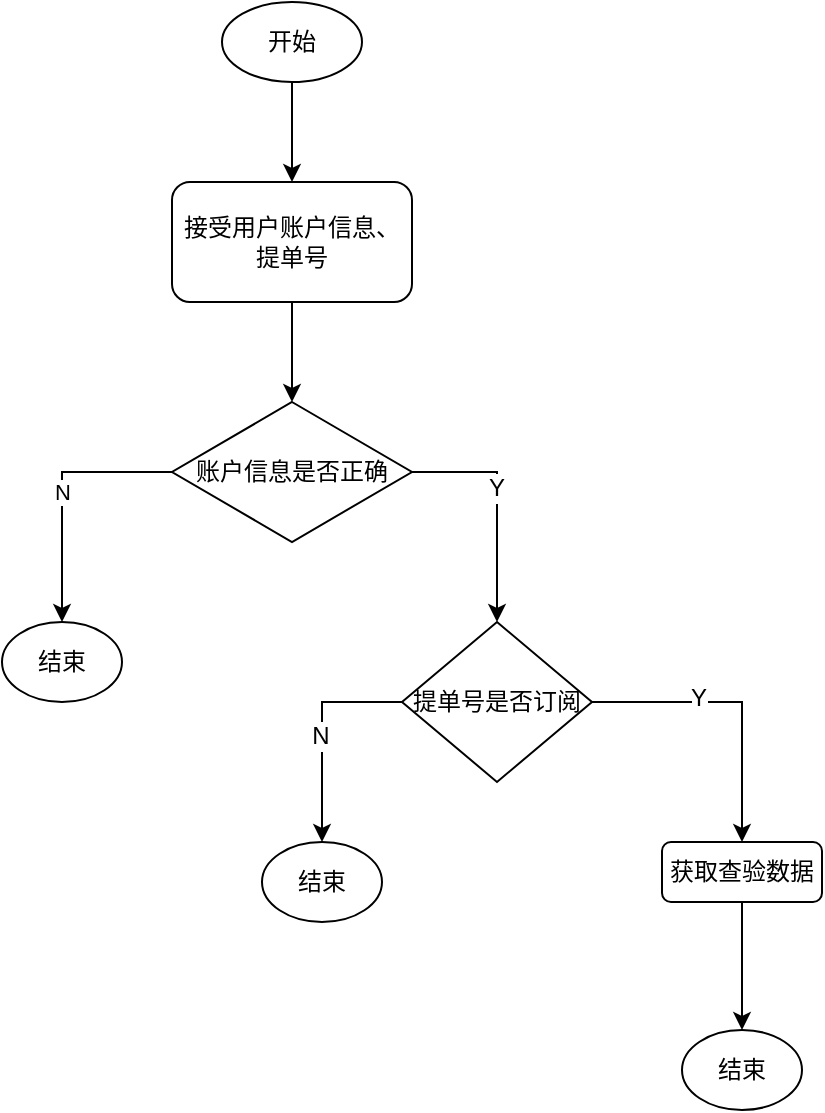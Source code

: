 <mxfile pages="1" version="11.2.4" type="github"><diagram id="dZQliKnXxm5JVcr9Dxdl" name="第 1 页"><mxGraphModel dx="1422" dy="764" grid="1" gridSize="10" guides="1" tooltips="1" connect="1" arrows="1" fold="1" page="1" pageScale="1" pageWidth="827" pageHeight="1169" math="0" shadow="0"><root><mxCell id="0"/><mxCell id="1" parent="0"/><mxCell id="5Ici2t2VKDVN3YT2hoBW-3" style="edgeStyle=orthogonalEdgeStyle;rounded=0;orthogonalLoop=1;jettySize=auto;html=1;exitX=0.5;exitY=1;exitDx=0;exitDy=0;entryX=0.5;entryY=0;entryDx=0;entryDy=0;" edge="1" parent="1" source="5Ici2t2VKDVN3YT2hoBW-1" target="5Ici2t2VKDVN3YT2hoBW-2"><mxGeometry relative="1" as="geometry"/></mxCell><mxCell id="5Ici2t2VKDVN3YT2hoBW-1" value="开始" style="ellipse;whiteSpace=wrap;html=1;" vertex="1" parent="1"><mxGeometry x="310" y="50" width="70" height="40" as="geometry"/></mxCell><mxCell id="5Ici2t2VKDVN3YT2hoBW-5" style="edgeStyle=orthogonalEdgeStyle;rounded=0;orthogonalLoop=1;jettySize=auto;html=1;exitX=0.5;exitY=1;exitDx=0;exitDy=0;entryX=0.5;entryY=0;entryDx=0;entryDy=0;" edge="1" parent="1" source="5Ici2t2VKDVN3YT2hoBW-2" target="5Ici2t2VKDVN3YT2hoBW-4"><mxGeometry relative="1" as="geometry"/></mxCell><mxCell id="5Ici2t2VKDVN3YT2hoBW-2" value="接受用户账户信息、提单号" style="rounded=1;whiteSpace=wrap;html=1;" vertex="1" parent="1"><mxGeometry x="285" y="140" width="120" height="60" as="geometry"/></mxCell><mxCell id="5Ici2t2VKDVN3YT2hoBW-7" value="N" style="edgeStyle=orthogonalEdgeStyle;rounded=0;orthogonalLoop=1;jettySize=auto;html=1;exitX=0;exitY=0.5;exitDx=0;exitDy=0;entryX=0.5;entryY=0;entryDx=0;entryDy=0;" edge="1" parent="1" source="5Ici2t2VKDVN3YT2hoBW-4" target="5Ici2t2VKDVN3YT2hoBW-6"><mxGeometry relative="1" as="geometry"/></mxCell><mxCell id="5Ici2t2VKDVN3YT2hoBW-9" style="edgeStyle=orthogonalEdgeStyle;rounded=0;orthogonalLoop=1;jettySize=auto;html=1;exitX=1;exitY=0.5;exitDx=0;exitDy=0;entryX=0.5;entryY=0;entryDx=0;entryDy=0;" edge="1" parent="1" source="5Ici2t2VKDVN3YT2hoBW-4" target="5Ici2t2VKDVN3YT2hoBW-8"><mxGeometry relative="1" as="geometry"/></mxCell><mxCell id="5Ici2t2VKDVN3YT2hoBW-12" value="Y" style="text;html=1;resizable=0;points=[];align=center;verticalAlign=middle;labelBackgroundColor=#ffffff;" vertex="1" connectable="0" parent="5Ici2t2VKDVN3YT2hoBW-9"><mxGeometry x="-0.288" y="-8" relative="1" as="geometry"><mxPoint as="offset"/></mxGeometry></mxCell><mxCell id="5Ici2t2VKDVN3YT2hoBW-4" value="账户信息是否正确" style="rhombus;whiteSpace=wrap;html=1;" vertex="1" parent="1"><mxGeometry x="285" y="250" width="120" height="70" as="geometry"/></mxCell><mxCell id="5Ici2t2VKDVN3YT2hoBW-6" value="结束" style="ellipse;whiteSpace=wrap;html=1;" vertex="1" parent="1"><mxGeometry x="200" y="360" width="60" height="40" as="geometry"/></mxCell><mxCell id="5Ici2t2VKDVN3YT2hoBW-11" style="edgeStyle=orthogonalEdgeStyle;rounded=0;orthogonalLoop=1;jettySize=auto;html=1;exitX=0;exitY=0.5;exitDx=0;exitDy=0;entryX=0.5;entryY=0;entryDx=0;entryDy=0;" edge="1" parent="1" source="5Ici2t2VKDVN3YT2hoBW-8" target="5Ici2t2VKDVN3YT2hoBW-10"><mxGeometry relative="1" as="geometry"/></mxCell><mxCell id="5Ici2t2VKDVN3YT2hoBW-13" value="N" style="text;html=1;resizable=0;points=[];align=center;verticalAlign=middle;labelBackgroundColor=#ffffff;" vertex="1" connectable="0" parent="5Ici2t2VKDVN3YT2hoBW-11"><mxGeometry x="-0.273" y="17" relative="1" as="geometry"><mxPoint x="-18" y="17" as="offset"/></mxGeometry></mxCell><mxCell id="5Ici2t2VKDVN3YT2hoBW-15" style="edgeStyle=orthogonalEdgeStyle;rounded=0;orthogonalLoop=1;jettySize=auto;html=1;exitX=1;exitY=0.5;exitDx=0;exitDy=0;entryX=0.5;entryY=0;entryDx=0;entryDy=0;" edge="1" parent="1" source="5Ici2t2VKDVN3YT2hoBW-8" target="5Ici2t2VKDVN3YT2hoBW-14"><mxGeometry relative="1" as="geometry"/></mxCell><mxCell id="5Ici2t2VKDVN3YT2hoBW-18" value="Y" style="text;html=1;resizable=0;points=[];align=center;verticalAlign=middle;labelBackgroundColor=#ffffff;" vertex="1" connectable="0" parent="5Ici2t2VKDVN3YT2hoBW-15"><mxGeometry x="-0.269" y="2" relative="1" as="geometry"><mxPoint as="offset"/></mxGeometry></mxCell><mxCell id="5Ici2t2VKDVN3YT2hoBW-8" value="提单号是否订阅" style="rhombus;whiteSpace=wrap;html=1;" vertex="1" parent="1"><mxGeometry x="400" y="360" width="95" height="80" as="geometry"/></mxCell><mxCell id="5Ici2t2VKDVN3YT2hoBW-10" value="结束" style="ellipse;whiteSpace=wrap;html=1;" vertex="1" parent="1"><mxGeometry x="330" y="470" width="60" height="40" as="geometry"/></mxCell><mxCell id="5Ici2t2VKDVN3YT2hoBW-17" style="edgeStyle=orthogonalEdgeStyle;rounded=0;orthogonalLoop=1;jettySize=auto;html=1;exitX=0.5;exitY=1;exitDx=0;exitDy=0;" edge="1" parent="1" source="5Ici2t2VKDVN3YT2hoBW-14" target="5Ici2t2VKDVN3YT2hoBW-16"><mxGeometry relative="1" as="geometry"/></mxCell><mxCell id="5Ici2t2VKDVN3YT2hoBW-14" value="获取查验数据" style="rounded=1;whiteSpace=wrap;html=1;" vertex="1" parent="1"><mxGeometry x="530" y="470" width="80" height="30" as="geometry"/></mxCell><mxCell id="5Ici2t2VKDVN3YT2hoBW-16" value="结束" style="ellipse;whiteSpace=wrap;html=1;" vertex="1" parent="1"><mxGeometry x="540" y="564" width="60" height="40" as="geometry"/></mxCell></root></mxGraphModel></diagram></mxfile>